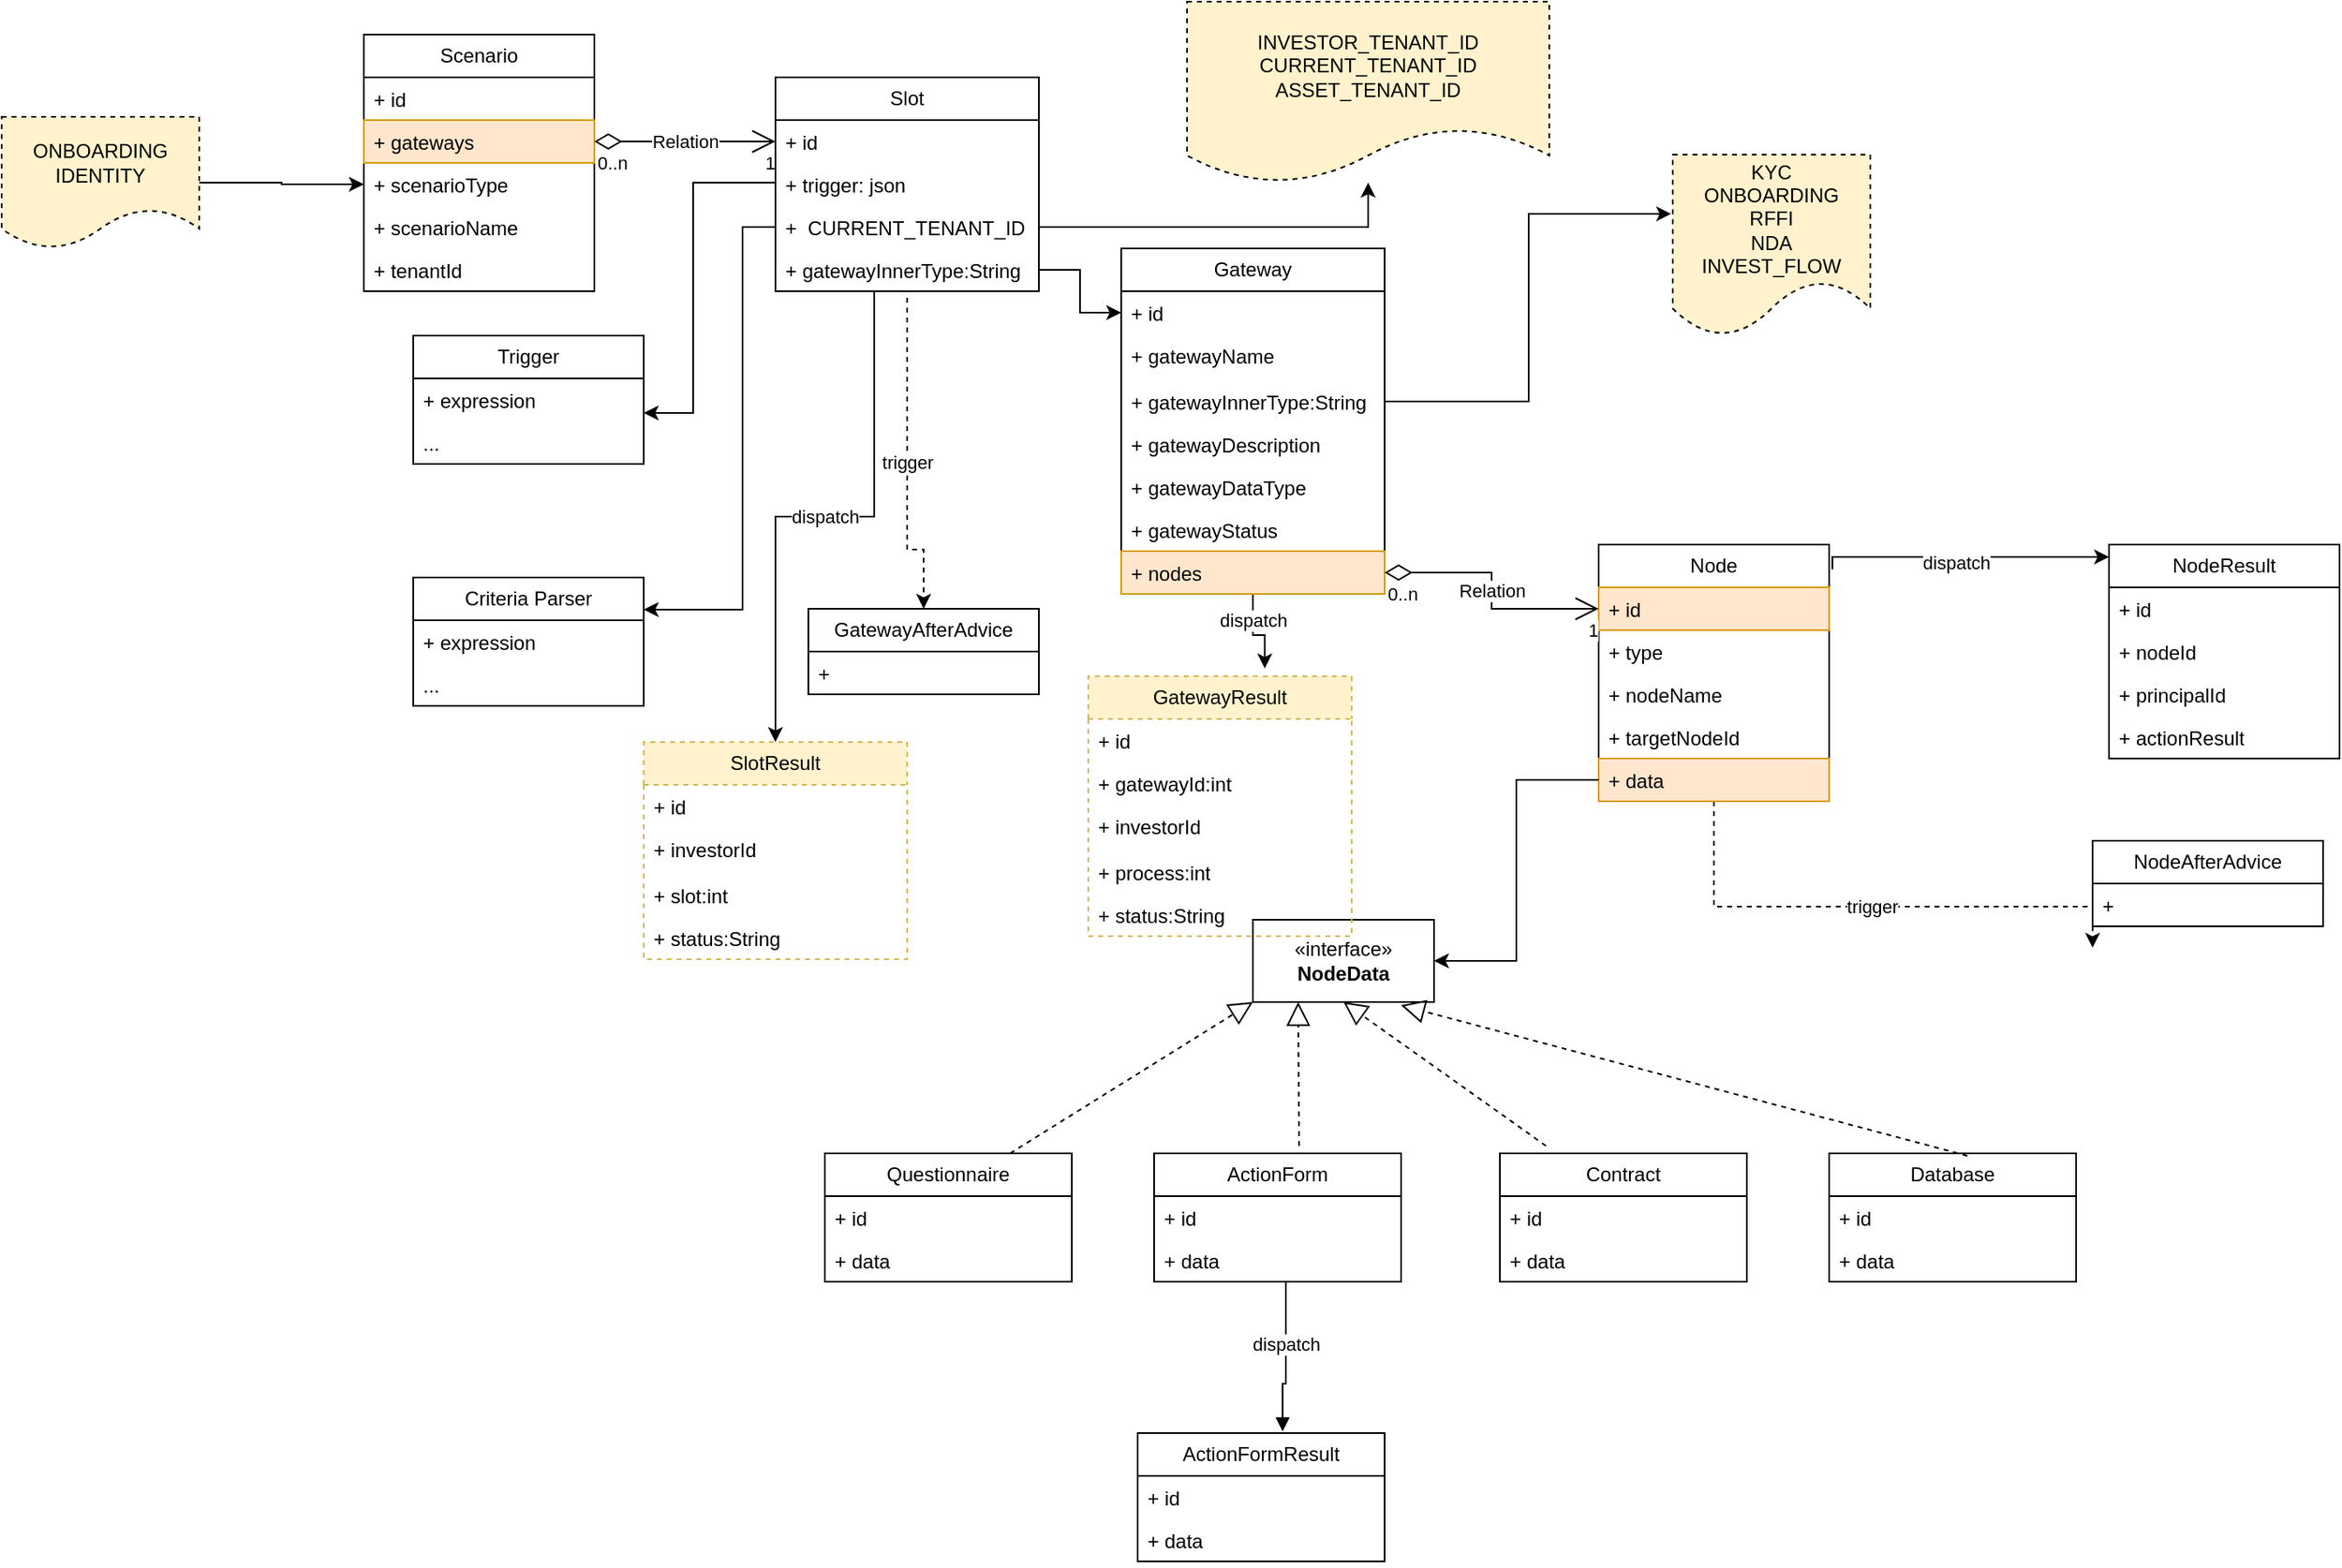 <mxfile version="21.1.5" type="github">
  <diagram name="Page-1" id="zkiOzuIirDhht_6JCu3d">
    <mxGraphModel dx="2222" dy="1709" grid="1" gridSize="10" guides="1" tooltips="1" connect="1" arrows="1" fold="1" page="1" pageScale="1" pageWidth="850" pageHeight="1100" math="0" shadow="0">
      <root>
        <mxCell id="0" />
        <mxCell id="1" parent="0" />
        <mxCell id="HiliEsV1Wk5pN1YROUXO-3" value="Scenario" style="swimlane;fontStyle=0;childLayout=stackLayout;horizontal=1;startSize=26;fillColor=none;horizontalStack=0;resizeParent=1;resizeParentMax=0;resizeLast=0;collapsible=1;marginBottom=0;whiteSpace=wrap;html=1;" vertex="1" parent="1">
          <mxGeometry x="-370" y="-10" width="140" height="156" as="geometry" />
        </mxCell>
        <mxCell id="HiliEsV1Wk5pN1YROUXO-4" value="+ id" style="text;strokeColor=none;fillColor=none;align=left;verticalAlign=top;spacingLeft=4;spacingRight=4;overflow=hidden;rotatable=0;points=[[0,0.5],[1,0.5]];portConstraint=eastwest;whiteSpace=wrap;html=1;" vertex="1" parent="HiliEsV1Wk5pN1YROUXO-3">
          <mxGeometry y="26" width="140" height="26" as="geometry" />
        </mxCell>
        <mxCell id="HiliEsV1Wk5pN1YROUXO-9" value="+&amp;nbsp;gateways" style="text;strokeColor=#d79b00;fillColor=#ffe6cc;align=left;verticalAlign=top;spacingLeft=4;spacingRight=4;overflow=hidden;rotatable=0;points=[[0,0.5],[1,0.5]];portConstraint=eastwest;whiteSpace=wrap;html=1;" vertex="1" parent="HiliEsV1Wk5pN1YROUXO-3">
          <mxGeometry y="52" width="140" height="26" as="geometry" />
        </mxCell>
        <mxCell id="HiliEsV1Wk5pN1YROUXO-5" value="+ scenarioType" style="text;strokeColor=none;fillColor=none;align=left;verticalAlign=top;spacingLeft=4;spacingRight=4;overflow=hidden;rotatable=0;points=[[0,0.5],[1,0.5]];portConstraint=eastwest;whiteSpace=wrap;html=1;" vertex="1" parent="HiliEsV1Wk5pN1YROUXO-3">
          <mxGeometry y="78" width="140" height="26" as="geometry" />
        </mxCell>
        <mxCell id="HiliEsV1Wk5pN1YROUXO-7" value="+ scenarioName" style="text;strokeColor=none;fillColor=none;align=left;verticalAlign=top;spacingLeft=4;spacingRight=4;overflow=hidden;rotatable=0;points=[[0,0.5],[1,0.5]];portConstraint=eastwest;whiteSpace=wrap;html=1;" vertex="1" parent="HiliEsV1Wk5pN1YROUXO-3">
          <mxGeometry y="104" width="140" height="26" as="geometry" />
        </mxCell>
        <mxCell id="HiliEsV1Wk5pN1YROUXO-6" value="+&amp;nbsp;tenantId" style="text;strokeColor=none;fillColor=none;align=left;verticalAlign=top;spacingLeft=4;spacingRight=4;overflow=hidden;rotatable=0;points=[[0,0.5],[1,0.5]];portConstraint=eastwest;whiteSpace=wrap;html=1;" vertex="1" parent="HiliEsV1Wk5pN1YROUXO-3">
          <mxGeometry y="130" width="140" height="26" as="geometry" />
        </mxCell>
        <mxCell id="HiliEsV1Wk5pN1YROUXO-122" value="trigger" style="edgeStyle=orthogonalEdgeStyle;rounded=0;orthogonalLoop=1;jettySize=auto;html=1;dashed=1;" edge="1" parent="1">
          <mxGeometry relative="1" as="geometry">
            <mxPoint x="-40" y="150" as="sourcePoint" />
            <mxPoint x="-30" y="339" as="targetPoint" />
            <Array as="points">
              <mxPoint x="-40" y="303" />
              <mxPoint x="-30" y="303" />
            </Array>
          </mxGeometry>
        </mxCell>
        <mxCell id="HiliEsV1Wk5pN1YROUXO-138" value="" style="edgeStyle=orthogonalEdgeStyle;rounded=0;orthogonalLoop=1;jettySize=auto;html=1;entryX=0.67;entryY=-0.03;entryDx=0;entryDy=0;entryPerimeter=0;" edge="1" parent="1" source="HiliEsV1Wk5pN1YROUXO-10" target="HiliEsV1Wk5pN1YROUXO-130">
          <mxGeometry relative="1" as="geometry" />
        </mxCell>
        <mxCell id="HiliEsV1Wk5pN1YROUXO-139" value="dispatch" style="edgeLabel;html=1;align=center;verticalAlign=middle;resizable=0;points=[];" vertex="1" connectable="0" parent="HiliEsV1Wk5pN1YROUXO-138">
          <mxGeometry x="-0.399" relative="1" as="geometry">
            <mxPoint as="offset" />
          </mxGeometry>
        </mxCell>
        <mxCell id="HiliEsV1Wk5pN1YROUXO-10" value="Gateway" style="swimlane;fontStyle=0;childLayout=stackLayout;horizontal=1;startSize=26;fillColor=none;horizontalStack=0;resizeParent=1;resizeParentMax=0;resizeLast=0;collapsible=1;marginBottom=0;whiteSpace=wrap;html=1;" vertex="1" parent="1">
          <mxGeometry x="90" y="120" width="160" height="210" as="geometry" />
        </mxCell>
        <mxCell id="HiliEsV1Wk5pN1YROUXO-11" value="+ id" style="text;strokeColor=none;fillColor=none;align=left;verticalAlign=top;spacingLeft=4;spacingRight=4;overflow=hidden;rotatable=0;points=[[0,0.5],[1,0.5]];portConstraint=eastwest;whiteSpace=wrap;html=1;" vertex="1" parent="HiliEsV1Wk5pN1YROUXO-10">
          <mxGeometry y="26" width="160" height="26" as="geometry" />
        </mxCell>
        <mxCell id="HiliEsV1Wk5pN1YROUXO-12" value="+ gatewayName" style="text;strokeColor=none;fillColor=none;align=left;verticalAlign=top;spacingLeft=4;spacingRight=4;overflow=hidden;rotatable=0;points=[[0,0.5],[1,0.5]];portConstraint=eastwest;whiteSpace=wrap;html=1;" vertex="1" parent="HiliEsV1Wk5pN1YROUXO-10">
          <mxGeometry y="52" width="160" height="28" as="geometry" />
        </mxCell>
        <mxCell id="HiliEsV1Wk5pN1YROUXO-13" value="+ gatewayInnerType:String" style="text;strokeColor=none;fillColor=none;align=left;verticalAlign=top;spacingLeft=4;spacingRight=4;overflow=hidden;rotatable=0;points=[[0,0.5],[1,0.5]];portConstraint=eastwest;whiteSpace=wrap;html=1;" vertex="1" parent="HiliEsV1Wk5pN1YROUXO-10">
          <mxGeometry y="80" width="160" height="26" as="geometry" />
        </mxCell>
        <mxCell id="HiliEsV1Wk5pN1YROUXO-14" value="+&amp;nbsp;gatewayDescription" style="text;strokeColor=none;fillColor=none;align=left;verticalAlign=top;spacingLeft=4;spacingRight=4;overflow=hidden;rotatable=0;points=[[0,0.5],[1,0.5]];portConstraint=eastwest;whiteSpace=wrap;html=1;" vertex="1" parent="HiliEsV1Wk5pN1YROUXO-10">
          <mxGeometry y="106" width="160" height="26" as="geometry" />
        </mxCell>
        <mxCell id="HiliEsV1Wk5pN1YROUXO-15" value="+&amp;nbsp;gatewayDataType" style="text;strokeColor=none;fillColor=none;align=left;verticalAlign=top;spacingLeft=4;spacingRight=4;overflow=hidden;rotatable=0;points=[[0,0.5],[1,0.5]];portConstraint=eastwest;whiteSpace=wrap;html=1;" vertex="1" parent="HiliEsV1Wk5pN1YROUXO-10">
          <mxGeometry y="132" width="160" height="26" as="geometry" />
        </mxCell>
        <mxCell id="HiliEsV1Wk5pN1YROUXO-75" value="+&amp;nbsp;gatewayStatus" style="text;strokeColor=none;fillColor=none;align=left;verticalAlign=top;spacingLeft=4;spacingRight=4;overflow=hidden;rotatable=0;points=[[0,0.5],[1,0.5]];portConstraint=eastwest;whiteSpace=wrap;html=1;" vertex="1" parent="HiliEsV1Wk5pN1YROUXO-10">
          <mxGeometry y="158" width="160" height="26" as="geometry" />
        </mxCell>
        <mxCell id="HiliEsV1Wk5pN1YROUXO-17" value="+&amp;nbsp;nodes" style="text;strokeColor=#d79b00;fillColor=#ffe6cc;align=left;verticalAlign=top;spacingLeft=4;spacingRight=4;overflow=hidden;rotatable=0;points=[[0,0.5],[1,0.5]];portConstraint=eastwest;whiteSpace=wrap;html=1;" vertex="1" parent="HiliEsV1Wk5pN1YROUXO-10">
          <mxGeometry y="184" width="160" height="26" as="geometry" />
        </mxCell>
        <mxCell id="HiliEsV1Wk5pN1YROUXO-100" style="edgeStyle=orthogonalEdgeStyle;rounded=0;orthogonalLoop=1;jettySize=auto;html=1;entryX=0;entryY=0.058;entryDx=0;entryDy=0;entryPerimeter=0;" edge="1" parent="1" target="HiliEsV1Wk5pN1YROUXO-65">
          <mxGeometry relative="1" as="geometry">
            <mxPoint x="522" y="315" as="sourcePoint" />
            <mxPoint x="680" y="365" as="targetPoint" />
            <Array as="points">
              <mxPoint x="522" y="308" />
            </Array>
          </mxGeometry>
        </mxCell>
        <mxCell id="HiliEsV1Wk5pN1YROUXO-102" value="dispatch" style="edgeLabel;html=1;align=center;verticalAlign=middle;resizable=0;points=[];" vertex="1" connectable="0" parent="HiliEsV1Wk5pN1YROUXO-100">
          <mxGeometry x="-0.063" y="-3" relative="1" as="geometry">
            <mxPoint as="offset" />
          </mxGeometry>
        </mxCell>
        <mxCell id="HiliEsV1Wk5pN1YROUXO-119" value="trigger" style="edgeStyle=orthogonalEdgeStyle;rounded=0;orthogonalLoop=1;jettySize=auto;html=1;entryX=0;entryY=0.5;entryDx=0;entryDy=0;dashed=1;" edge="1" parent="1" source="HiliEsV1Wk5pN1YROUXO-18">
          <mxGeometry relative="1" as="geometry">
            <mxPoint x="680" y="545" as="targetPoint" />
            <Array as="points">
              <mxPoint x="450" y="520" />
              <mxPoint x="680" y="520" />
            </Array>
          </mxGeometry>
        </mxCell>
        <mxCell id="HiliEsV1Wk5pN1YROUXO-18" value="Node" style="swimlane;fontStyle=0;childLayout=stackLayout;horizontal=1;startSize=26;fillColor=none;horizontalStack=0;resizeParent=1;resizeParentMax=0;resizeLast=0;collapsible=1;marginBottom=0;whiteSpace=wrap;html=1;" vertex="1" parent="1">
          <mxGeometry x="380" y="300" width="140" height="156" as="geometry" />
        </mxCell>
        <mxCell id="HiliEsV1Wk5pN1YROUXO-19" value="+ id" style="text;strokeColor=#d79b00;fillColor=#ffe6cc;align=left;verticalAlign=top;spacingLeft=4;spacingRight=4;overflow=hidden;rotatable=0;points=[[0,0.5],[1,0.5]];portConstraint=eastwest;whiteSpace=wrap;html=1;" vertex="1" parent="HiliEsV1Wk5pN1YROUXO-18">
          <mxGeometry y="26" width="140" height="26" as="geometry" />
        </mxCell>
        <mxCell id="HiliEsV1Wk5pN1YROUXO-20" value="+ type" style="text;strokeColor=none;fillColor=none;align=left;verticalAlign=top;spacingLeft=4;spacingRight=4;overflow=hidden;rotatable=0;points=[[0,0.5],[1,0.5]];portConstraint=eastwest;whiteSpace=wrap;html=1;" vertex="1" parent="HiliEsV1Wk5pN1YROUXO-18">
          <mxGeometry y="52" width="140" height="26" as="geometry" />
        </mxCell>
        <mxCell id="HiliEsV1Wk5pN1YROUXO-21" value="+ nodeName" style="text;strokeColor=none;fillColor=none;align=left;verticalAlign=top;spacingLeft=4;spacingRight=4;overflow=hidden;rotatable=0;points=[[0,0.5],[1,0.5]];portConstraint=eastwest;whiteSpace=wrap;html=1;" vertex="1" parent="HiliEsV1Wk5pN1YROUXO-18">
          <mxGeometry y="78" width="140" height="26" as="geometry" />
        </mxCell>
        <mxCell id="HiliEsV1Wk5pN1YROUXO-22" value="+&amp;nbsp;targetNodeId" style="text;strokeColor=none;fillColor=none;align=left;verticalAlign=top;spacingLeft=4;spacingRight=4;overflow=hidden;rotatable=0;points=[[0,0.5],[1,0.5]];portConstraint=eastwest;whiteSpace=wrap;html=1;" vertex="1" parent="HiliEsV1Wk5pN1YROUXO-18">
          <mxGeometry y="104" width="140" height="26" as="geometry" />
        </mxCell>
        <mxCell id="HiliEsV1Wk5pN1YROUXO-33" value="+ data" style="text;strokeColor=#d79b00;fillColor=#ffe6cc;align=left;verticalAlign=top;spacingLeft=4;spacingRight=4;overflow=hidden;rotatable=0;points=[[0,0.5],[1,0.5]];portConstraint=eastwest;whiteSpace=wrap;html=1;" vertex="1" parent="HiliEsV1Wk5pN1YROUXO-18">
          <mxGeometry y="130" width="140" height="26" as="geometry" />
        </mxCell>
        <mxCell id="HiliEsV1Wk5pN1YROUXO-26" value="Relation" style="endArrow=open;html=1;endSize=12;startArrow=diamondThin;startSize=14;startFill=0;edgeStyle=orthogonalEdgeStyle;rounded=0;exitX=1;exitY=0.5;exitDx=0;exitDy=0;entryX=0;entryY=0.5;entryDx=0;entryDy=0;" edge="1" parent="1" source="HiliEsV1Wk5pN1YROUXO-9" target="HiliEsV1Wk5pN1YROUXO-105">
          <mxGeometry relative="1" as="geometry">
            <mxPoint x="190" y="350" as="sourcePoint" />
            <mxPoint x="350" y="350" as="targetPoint" />
            <mxPoint as="offset" />
          </mxGeometry>
        </mxCell>
        <mxCell id="HiliEsV1Wk5pN1YROUXO-27" value="0..n" style="edgeLabel;resizable=0;html=1;align=left;verticalAlign=top;" connectable="0" vertex="1" parent="HiliEsV1Wk5pN1YROUXO-26">
          <mxGeometry x="-1" relative="1" as="geometry">
            <mxPoint as="offset" />
          </mxGeometry>
        </mxCell>
        <mxCell id="HiliEsV1Wk5pN1YROUXO-28" value="1" style="edgeLabel;resizable=0;html=1;align=right;verticalAlign=top;" connectable="0" vertex="1" parent="HiliEsV1Wk5pN1YROUXO-26">
          <mxGeometry x="1" relative="1" as="geometry" />
        </mxCell>
        <mxCell id="HiliEsV1Wk5pN1YROUXO-30" value="Relation" style="endArrow=open;html=1;endSize=12;startArrow=diamondThin;startSize=14;startFill=0;edgeStyle=orthogonalEdgeStyle;rounded=0;exitX=1;exitY=0.5;exitDx=0;exitDy=0;entryX=0;entryY=0.5;entryDx=0;entryDy=0;" edge="1" parent="1" source="HiliEsV1Wk5pN1YROUXO-17" target="HiliEsV1Wk5pN1YROUXO-19">
          <mxGeometry relative="1" as="geometry">
            <mxPoint x="140" y="530" as="sourcePoint" />
            <mxPoint x="300" y="530" as="targetPoint" />
          </mxGeometry>
        </mxCell>
        <mxCell id="HiliEsV1Wk5pN1YROUXO-31" value="0..n" style="edgeLabel;resizable=0;html=1;align=left;verticalAlign=top;" connectable="0" vertex="1" parent="HiliEsV1Wk5pN1YROUXO-30">
          <mxGeometry x="-1" relative="1" as="geometry" />
        </mxCell>
        <mxCell id="HiliEsV1Wk5pN1YROUXO-32" value="1" style="edgeLabel;resizable=0;html=1;align=right;verticalAlign=top;" connectable="0" vertex="1" parent="HiliEsV1Wk5pN1YROUXO-30">
          <mxGeometry x="1" relative="1" as="geometry" />
        </mxCell>
        <mxCell id="HiliEsV1Wk5pN1YROUXO-35" value="Questionnaire" style="swimlane;fontStyle=0;childLayout=stackLayout;horizontal=1;startSize=26;fillColor=none;horizontalStack=0;resizeParent=1;resizeParentMax=0;resizeLast=0;collapsible=1;marginBottom=0;whiteSpace=wrap;html=1;" vertex="1" parent="1">
          <mxGeometry x="-90" y="670" width="150" height="78" as="geometry" />
        </mxCell>
        <mxCell id="HiliEsV1Wk5pN1YROUXO-36" value="+ id" style="text;strokeColor=none;fillColor=none;align=left;verticalAlign=top;spacingLeft=4;spacingRight=4;overflow=hidden;rotatable=0;points=[[0,0.5],[1,0.5]];portConstraint=eastwest;whiteSpace=wrap;html=1;" vertex="1" parent="HiliEsV1Wk5pN1YROUXO-35">
          <mxGeometry y="26" width="150" height="26" as="geometry" />
        </mxCell>
        <mxCell id="HiliEsV1Wk5pN1YROUXO-41" value="+ data" style="text;strokeColor=none;fillColor=none;align=left;verticalAlign=top;spacingLeft=4;spacingRight=4;overflow=hidden;rotatable=0;points=[[0,0.5],[1,0.5]];portConstraint=eastwest;whiteSpace=wrap;html=1;" vertex="1" parent="HiliEsV1Wk5pN1YROUXO-35">
          <mxGeometry y="52" width="150" height="26" as="geometry" />
        </mxCell>
        <mxCell id="HiliEsV1Wk5pN1YROUXO-44" style="edgeStyle=orthogonalEdgeStyle;rounded=0;orthogonalLoop=1;jettySize=auto;html=1;entryX=1;entryY=0.5;entryDx=0;entryDy=0;" edge="1" parent="1" source="HiliEsV1Wk5pN1YROUXO-33" target="HiliEsV1Wk5pN1YROUXO-57">
          <mxGeometry relative="1" as="geometry">
            <mxPoint x="340" y="669" as="targetPoint" />
          </mxGeometry>
        </mxCell>
        <mxCell id="HiliEsV1Wk5pN1YROUXO-45" value="ActionForm" style="swimlane;fontStyle=0;childLayout=stackLayout;horizontal=1;startSize=26;fillColor=none;horizontalStack=0;resizeParent=1;resizeParentMax=0;resizeLast=0;collapsible=1;marginBottom=0;whiteSpace=wrap;html=1;" vertex="1" parent="1">
          <mxGeometry x="110" y="670" width="150" height="78" as="geometry" />
        </mxCell>
        <mxCell id="HiliEsV1Wk5pN1YROUXO-46" value="+ id" style="text;strokeColor=none;fillColor=none;align=left;verticalAlign=top;spacingLeft=4;spacingRight=4;overflow=hidden;rotatable=0;points=[[0,0.5],[1,0.5]];portConstraint=eastwest;whiteSpace=wrap;html=1;" vertex="1" parent="HiliEsV1Wk5pN1YROUXO-45">
          <mxGeometry y="26" width="150" height="26" as="geometry" />
        </mxCell>
        <mxCell id="HiliEsV1Wk5pN1YROUXO-47" value="+ data" style="text;strokeColor=none;fillColor=none;align=left;verticalAlign=top;spacingLeft=4;spacingRight=4;overflow=hidden;rotatable=0;points=[[0,0.5],[1,0.5]];portConstraint=eastwest;whiteSpace=wrap;html=1;" vertex="1" parent="HiliEsV1Wk5pN1YROUXO-45">
          <mxGeometry y="52" width="150" height="26" as="geometry" />
        </mxCell>
        <mxCell id="HiliEsV1Wk5pN1YROUXO-48" value="Contract" style="swimlane;fontStyle=0;childLayout=stackLayout;horizontal=1;startSize=26;fillColor=none;horizontalStack=0;resizeParent=1;resizeParentMax=0;resizeLast=0;collapsible=1;marginBottom=0;whiteSpace=wrap;html=1;" vertex="1" parent="1">
          <mxGeometry x="320" y="670" width="150" height="78" as="geometry" />
        </mxCell>
        <mxCell id="HiliEsV1Wk5pN1YROUXO-49" value="+ id" style="text;strokeColor=none;fillColor=none;align=left;verticalAlign=top;spacingLeft=4;spacingRight=4;overflow=hidden;rotatable=0;points=[[0,0.5],[1,0.5]];portConstraint=eastwest;whiteSpace=wrap;html=1;" vertex="1" parent="HiliEsV1Wk5pN1YROUXO-48">
          <mxGeometry y="26" width="150" height="26" as="geometry" />
        </mxCell>
        <mxCell id="HiliEsV1Wk5pN1YROUXO-50" value="+ data" style="text;strokeColor=none;fillColor=none;align=left;verticalAlign=top;spacingLeft=4;spacingRight=4;overflow=hidden;rotatable=0;points=[[0,0.5],[1,0.5]];portConstraint=eastwest;whiteSpace=wrap;html=1;" vertex="1" parent="HiliEsV1Wk5pN1YROUXO-48">
          <mxGeometry y="52" width="150" height="26" as="geometry" />
        </mxCell>
        <mxCell id="HiliEsV1Wk5pN1YROUXO-56" value="" style="endArrow=block;dashed=1;endFill=0;endSize=12;html=1;rounded=0;exitX=0.75;exitY=0;exitDx=0;exitDy=0;entryX=0;entryY=1;entryDx=0;entryDy=0;" edge="1" parent="1" source="HiliEsV1Wk5pN1YROUXO-35" target="HiliEsV1Wk5pN1YROUXO-57">
          <mxGeometry width="160" relative="1" as="geometry">
            <mxPoint x="80" y="740" as="sourcePoint" />
            <mxPoint x="240" y="740" as="targetPoint" />
          </mxGeometry>
        </mxCell>
        <mxCell id="HiliEsV1Wk5pN1YROUXO-57" value="«interface»&lt;br&gt;&lt;b&gt;NodeData&lt;/b&gt;" style="html=1;whiteSpace=wrap;" vertex="1" parent="1">
          <mxGeometry x="170" y="528" width="110" height="50" as="geometry" />
        </mxCell>
        <mxCell id="HiliEsV1Wk5pN1YROUXO-58" value="" style="endArrow=block;dashed=1;endFill=0;endSize=12;html=1;rounded=0;exitX=0.587;exitY=-0.058;exitDx=0;exitDy=0;exitPerimeter=0;entryX=0.25;entryY=1;entryDx=0;entryDy=0;" edge="1" parent="1" source="HiliEsV1Wk5pN1YROUXO-45" target="HiliEsV1Wk5pN1YROUXO-57">
          <mxGeometry width="160" relative="1" as="geometry">
            <mxPoint x="238" y="690" as="sourcePoint" />
            <mxPoint x="189" y="806" as="targetPoint" />
          </mxGeometry>
        </mxCell>
        <mxCell id="HiliEsV1Wk5pN1YROUXO-60" value="" style="endArrow=block;dashed=1;endFill=0;endSize=12;html=1;rounded=0;entryX=0.5;entryY=1;entryDx=0;entryDy=0;exitX=0.187;exitY=-0.058;exitDx=0;exitDy=0;exitPerimeter=0;" edge="1" parent="1" source="HiliEsV1Wk5pN1YROUXO-48" target="HiliEsV1Wk5pN1YROUXO-57">
          <mxGeometry width="160" relative="1" as="geometry">
            <mxPoint x="259" y="691" as="sourcePoint" />
            <mxPoint x="279" y="810" as="targetPoint" />
          </mxGeometry>
        </mxCell>
        <mxCell id="HiliEsV1Wk5pN1YROUXO-61" value="Database" style="swimlane;fontStyle=0;childLayout=stackLayout;horizontal=1;startSize=26;fillColor=none;horizontalStack=0;resizeParent=1;resizeParentMax=0;resizeLast=0;collapsible=1;marginBottom=0;whiteSpace=wrap;html=1;" vertex="1" parent="1">
          <mxGeometry x="520" y="670" width="150" height="78" as="geometry" />
        </mxCell>
        <mxCell id="HiliEsV1Wk5pN1YROUXO-62" value="+ id" style="text;strokeColor=none;fillColor=none;align=left;verticalAlign=top;spacingLeft=4;spacingRight=4;overflow=hidden;rotatable=0;points=[[0,0.5],[1,0.5]];portConstraint=eastwest;whiteSpace=wrap;html=1;" vertex="1" parent="HiliEsV1Wk5pN1YROUXO-61">
          <mxGeometry y="26" width="150" height="26" as="geometry" />
        </mxCell>
        <mxCell id="HiliEsV1Wk5pN1YROUXO-63" value="+ data" style="text;strokeColor=none;fillColor=none;align=left;verticalAlign=top;spacingLeft=4;spacingRight=4;overflow=hidden;rotatable=0;points=[[0,0.5],[1,0.5]];portConstraint=eastwest;whiteSpace=wrap;html=1;" vertex="1" parent="HiliEsV1Wk5pN1YROUXO-61">
          <mxGeometry y="52" width="150" height="26" as="geometry" />
        </mxCell>
        <mxCell id="HiliEsV1Wk5pN1YROUXO-64" value="" style="endArrow=block;dashed=1;endFill=0;endSize=12;html=1;rounded=0;exitX=0.56;exitY=0.019;exitDx=0;exitDy=0;exitPerimeter=0;" edge="1" parent="1" source="HiliEsV1Wk5pN1YROUXO-61">
          <mxGeometry width="160" relative="1" as="geometry">
            <mxPoint x="287" y="690" as="sourcePoint" />
            <mxPoint x="260" y="580" as="targetPoint" />
          </mxGeometry>
        </mxCell>
        <mxCell id="HiliEsV1Wk5pN1YROUXO-65" value="NodeResult" style="swimlane;fontStyle=0;childLayout=stackLayout;horizontal=1;startSize=26;fillColor=none;horizontalStack=0;resizeParent=1;resizeParentMax=0;resizeLast=0;collapsible=1;marginBottom=0;whiteSpace=wrap;html=1;" vertex="1" parent="1">
          <mxGeometry x="690" y="300" width="140" height="130" as="geometry" />
        </mxCell>
        <mxCell id="HiliEsV1Wk5pN1YROUXO-66" value="+ id" style="text;strokeColor=none;fillColor=none;align=left;verticalAlign=top;spacingLeft=4;spacingRight=4;overflow=hidden;rotatable=0;points=[[0,0.5],[1,0.5]];portConstraint=eastwest;whiteSpace=wrap;html=1;" vertex="1" parent="HiliEsV1Wk5pN1YROUXO-65">
          <mxGeometry y="26" width="140" height="26" as="geometry" />
        </mxCell>
        <mxCell id="HiliEsV1Wk5pN1YROUXO-67" value="+ nodeId" style="text;align=left;verticalAlign=top;spacingLeft=4;spacingRight=4;overflow=hidden;rotatable=0;points=[[0,0.5],[1,0.5]];portConstraint=eastwest;whiteSpace=wrap;html=1;" vertex="1" parent="HiliEsV1Wk5pN1YROUXO-65">
          <mxGeometry y="52" width="140" height="26" as="geometry" />
        </mxCell>
        <mxCell id="HiliEsV1Wk5pN1YROUXO-68" value="+ principalId" style="text;strokeColor=none;fillColor=none;align=left;verticalAlign=top;spacingLeft=4;spacingRight=4;overflow=hidden;rotatable=0;points=[[0,0.5],[1,0.5]];portConstraint=eastwest;whiteSpace=wrap;html=1;" vertex="1" parent="HiliEsV1Wk5pN1YROUXO-65">
          <mxGeometry y="78" width="140" height="26" as="geometry" />
        </mxCell>
        <mxCell id="HiliEsV1Wk5pN1YROUXO-70" value="+&amp;nbsp;actionResult" style="text;strokeColor=none;fillColor=none;align=left;verticalAlign=top;spacingLeft=4;spacingRight=4;overflow=hidden;rotatable=0;points=[[0,0.5],[1,0.5]];portConstraint=eastwest;whiteSpace=wrap;html=1;" vertex="1" parent="HiliEsV1Wk5pN1YROUXO-65">
          <mxGeometry y="104" width="140" height="26" as="geometry" />
        </mxCell>
        <mxCell id="HiliEsV1Wk5pN1YROUXO-76" value="ActionFormResult" style="swimlane;fontStyle=0;childLayout=stackLayout;horizontal=1;startSize=26;fillColor=none;horizontalStack=0;resizeParent=1;resizeParentMax=0;resizeLast=0;collapsible=1;marginBottom=0;whiteSpace=wrap;html=1;" vertex="1" parent="1">
          <mxGeometry x="100" y="840" width="150" height="78" as="geometry" />
        </mxCell>
        <mxCell id="HiliEsV1Wk5pN1YROUXO-77" value="+ id" style="text;strokeColor=none;fillColor=none;align=left;verticalAlign=top;spacingLeft=4;spacingRight=4;overflow=hidden;rotatable=0;points=[[0,0.5],[1,0.5]];portConstraint=eastwest;whiteSpace=wrap;html=1;" vertex="1" parent="HiliEsV1Wk5pN1YROUXO-76">
          <mxGeometry y="26" width="150" height="26" as="geometry" />
        </mxCell>
        <mxCell id="HiliEsV1Wk5pN1YROUXO-78" value="+ data" style="text;strokeColor=none;fillColor=none;align=left;verticalAlign=top;spacingLeft=4;spacingRight=4;overflow=hidden;rotatable=0;points=[[0,0.5],[1,0.5]];portConstraint=eastwest;whiteSpace=wrap;html=1;" vertex="1" parent="HiliEsV1Wk5pN1YROUXO-76">
          <mxGeometry y="52" width="150" height="26" as="geometry" />
        </mxCell>
        <mxCell id="HiliEsV1Wk5pN1YROUXO-79" value="dispatch" style="html=1;verticalAlign=bottom;endArrow=block;edgeStyle=elbowEdgeStyle;elbow=vertical;curved=0;rounded=0;entryX=0.587;entryY=-0.013;entryDx=0;entryDy=0;entryPerimeter=0;" edge="1" parent="1" target="HiliEsV1Wk5pN1YROUXO-76">
          <mxGeometry width="80" relative="1" as="geometry">
            <mxPoint x="190" y="748" as="sourcePoint" />
            <mxPoint x="300" y="750" as="targetPoint" />
            <Array as="points">
              <mxPoint x="190" y="810" />
              <mxPoint x="190" y="770" />
            </Array>
          </mxGeometry>
        </mxCell>
        <mxCell id="HiliEsV1Wk5pN1YROUXO-95" style="edgeStyle=orthogonalEdgeStyle;rounded=0;orthogonalLoop=1;jettySize=auto;html=1;entryX=0;entryY=0.5;entryDx=0;entryDy=0;" edge="1" parent="1" source="HiliEsV1Wk5pN1YROUXO-82" target="HiliEsV1Wk5pN1YROUXO-5">
          <mxGeometry relative="1" as="geometry" />
        </mxCell>
        <mxCell id="HiliEsV1Wk5pN1YROUXO-82" value="ONBOARDING&lt;br&gt;IDENTITY" style="shape=document;whiteSpace=wrap;html=1;boundedLbl=1;fillColor=#fff2cc;strokeColor=default;dashed=1;" vertex="1" parent="1">
          <mxGeometry x="-590" y="40" width="120" height="80" as="geometry" />
        </mxCell>
        <mxCell id="HiliEsV1Wk5pN1YROUXO-83" value="Trigger" style="swimlane;fontStyle=0;childLayout=stackLayout;horizontal=1;startSize=26;fillColor=none;horizontalStack=0;resizeParent=1;resizeParentMax=0;resizeLast=0;collapsible=1;marginBottom=0;whiteSpace=wrap;html=1;" vertex="1" parent="1">
          <mxGeometry x="-340" y="173" width="140" height="78" as="geometry" />
        </mxCell>
        <mxCell id="HiliEsV1Wk5pN1YROUXO-85" value="+ expression" style="text;strokeColor=none;fillColor=none;align=left;verticalAlign=top;spacingLeft=4;spacingRight=4;overflow=hidden;rotatable=0;points=[[0,0.5],[1,0.5]];portConstraint=eastwest;whiteSpace=wrap;html=1;" vertex="1" parent="HiliEsV1Wk5pN1YROUXO-83">
          <mxGeometry y="26" width="140" height="26" as="geometry" />
        </mxCell>
        <mxCell id="HiliEsV1Wk5pN1YROUXO-86" value="..." style="text;strokeColor=none;fillColor=none;align=left;verticalAlign=top;spacingLeft=4;spacingRight=4;overflow=hidden;rotatable=0;points=[[0,0.5],[1,0.5]];portConstraint=eastwest;whiteSpace=wrap;html=1;" vertex="1" parent="HiliEsV1Wk5pN1YROUXO-83">
          <mxGeometry y="52" width="140" height="26" as="geometry" />
        </mxCell>
        <mxCell id="HiliEsV1Wk5pN1YROUXO-87" style="edgeStyle=orthogonalEdgeStyle;rounded=0;orthogonalLoop=1;jettySize=auto;html=1;exitX=0;exitY=0.5;exitDx=0;exitDy=0;" edge="1" parent="1" source="HiliEsV1Wk5pN1YROUXO-107" target="HiliEsV1Wk5pN1YROUXO-85">
          <mxGeometry relative="1" as="geometry">
            <mxPoint x="-180" y="259" as="sourcePoint" />
            <mxPoint x="-230.0" y="212" as="targetPoint" />
            <Array as="points">
              <mxPoint x="-170" y="80" />
              <mxPoint x="-170" y="220" />
            </Array>
          </mxGeometry>
        </mxCell>
        <mxCell id="HiliEsV1Wk5pN1YROUXO-148" value="dispatch" style="edgeStyle=orthogonalEdgeStyle;rounded=0;orthogonalLoop=1;jettySize=auto;html=1;entryX=0.5;entryY=0;entryDx=0;entryDy=0;" edge="1" parent="1" source="HiliEsV1Wk5pN1YROUXO-104" target="HiliEsV1Wk5pN1YROUXO-142">
          <mxGeometry relative="1" as="geometry">
            <Array as="points">
              <mxPoint x="-60" y="283" />
              <mxPoint x="-120" y="283" />
            </Array>
          </mxGeometry>
        </mxCell>
        <mxCell id="HiliEsV1Wk5pN1YROUXO-104" value="Slot" style="swimlane;fontStyle=0;childLayout=stackLayout;horizontal=1;startSize=26;fillColor=none;horizontalStack=0;resizeParent=1;resizeParentMax=0;resizeLast=0;collapsible=1;marginBottom=0;whiteSpace=wrap;html=1;" vertex="1" parent="1">
          <mxGeometry x="-120" y="16" width="160" height="130" as="geometry" />
        </mxCell>
        <mxCell id="HiliEsV1Wk5pN1YROUXO-105" value="+ id" style="text;strokeColor=none;fillColor=none;align=left;verticalAlign=top;spacingLeft=4;spacingRight=4;overflow=hidden;rotatable=0;points=[[0,0.5],[1,0.5]];portConstraint=eastwest;whiteSpace=wrap;html=1;" vertex="1" parent="HiliEsV1Wk5pN1YROUXO-104">
          <mxGeometry y="26" width="160" height="26" as="geometry" />
        </mxCell>
        <mxCell id="HiliEsV1Wk5pN1YROUXO-107" value="+ trigger: json" style="text;strokeColor=none;fillColor=none;align=left;verticalAlign=top;spacingLeft=4;spacingRight=4;overflow=hidden;rotatable=0;points=[[0,0.5],[1,0.5]];portConstraint=eastwest;whiteSpace=wrap;html=1;" vertex="1" parent="HiliEsV1Wk5pN1YROUXO-104">
          <mxGeometry y="52" width="160" height="26" as="geometry" />
        </mxCell>
        <mxCell id="HiliEsV1Wk5pN1YROUXO-106" value="+&amp;nbsp; CURRENT_TENANT_ID" style="text;strokeColor=none;fillColor=none;align=left;verticalAlign=top;spacingLeft=4;spacingRight=4;overflow=hidden;rotatable=0;points=[[0,0.5],[1,0.5]];portConstraint=eastwest;whiteSpace=wrap;html=1;" vertex="1" parent="HiliEsV1Wk5pN1YROUXO-104">
          <mxGeometry y="78" width="160" height="26" as="geometry" />
        </mxCell>
        <mxCell id="HiliEsV1Wk5pN1YROUXO-111" value="+ gatewayInnerType:String" style="text;strokeColor=none;fillColor=none;align=left;verticalAlign=top;spacingLeft=4;spacingRight=4;overflow=hidden;rotatable=0;points=[[0,0.5],[1,0.5]];portConstraint=eastwest;whiteSpace=wrap;html=1;" vertex="1" parent="HiliEsV1Wk5pN1YROUXO-104">
          <mxGeometry y="104" width="160" height="26" as="geometry" />
        </mxCell>
        <mxCell id="HiliEsV1Wk5pN1YROUXO-108" style="edgeStyle=orthogonalEdgeStyle;rounded=0;orthogonalLoop=1;jettySize=auto;html=1;entryX=0;entryY=0.5;entryDx=0;entryDy=0;exitX=1;exitY=0.5;exitDx=0;exitDy=0;" edge="1" parent="1" source="HiliEsV1Wk5pN1YROUXO-111" target="HiliEsV1Wk5pN1YROUXO-11">
          <mxGeometry relative="1" as="geometry" />
        </mxCell>
        <mxCell id="HiliEsV1Wk5pN1YROUXO-112" value="KYC&lt;br&gt;ONBOARDING&lt;br&gt;RFFI&lt;br&gt;NDA&lt;br&gt;INVEST_FLOW" style="shape=document;whiteSpace=wrap;html=1;boundedLbl=1;fillColor=#fff2cc;strokeColor=default;dashed=1;" vertex="1" parent="1">
          <mxGeometry x="425" y="63" width="120" height="110" as="geometry" />
        </mxCell>
        <mxCell id="HiliEsV1Wk5pN1YROUXO-113" style="edgeStyle=orthogonalEdgeStyle;rounded=0;orthogonalLoop=1;jettySize=auto;html=1;entryX=-0.008;entryY=0.327;entryDx=0;entryDy=0;entryPerimeter=0;" edge="1" parent="1" source="HiliEsV1Wk5pN1YROUXO-13" target="HiliEsV1Wk5pN1YROUXO-112">
          <mxGeometry relative="1" as="geometry" />
        </mxCell>
        <mxCell id="HiliEsV1Wk5pN1YROUXO-114" value="NodeAfterAdvice" style="swimlane;fontStyle=0;childLayout=stackLayout;horizontal=1;startSize=26;fillColor=none;horizontalStack=0;resizeParent=1;resizeParentMax=0;resizeLast=0;collapsible=1;marginBottom=0;whiteSpace=wrap;html=1;" vertex="1" parent="1">
          <mxGeometry x="680" y="480" width="140" height="52" as="geometry" />
        </mxCell>
        <mxCell id="HiliEsV1Wk5pN1YROUXO-115" value="+&amp;nbsp;" style="text;strokeColor=none;fillColor=none;align=left;verticalAlign=top;spacingLeft=4;spacingRight=4;overflow=hidden;rotatable=0;points=[[0,0.5],[1,0.5]];portConstraint=eastwest;whiteSpace=wrap;html=1;" vertex="1" parent="HiliEsV1Wk5pN1YROUXO-114">
          <mxGeometry y="26" width="140" height="26" as="geometry" />
        </mxCell>
        <mxCell id="HiliEsV1Wk5pN1YROUXO-120" value="GatewayAfterAdvice" style="swimlane;fontStyle=0;childLayout=stackLayout;horizontal=1;startSize=26;fillColor=none;horizontalStack=0;resizeParent=1;resizeParentMax=0;resizeLast=0;collapsible=1;marginBottom=0;whiteSpace=wrap;html=1;" vertex="1" parent="1">
          <mxGeometry x="-100" y="339" width="140" height="52" as="geometry" />
        </mxCell>
        <mxCell id="HiliEsV1Wk5pN1YROUXO-121" value="+&amp;nbsp;" style="text;strokeColor=none;fillColor=none;align=left;verticalAlign=top;spacingLeft=4;spacingRight=4;overflow=hidden;rotatable=0;points=[[0,0.5],[1,0.5]];portConstraint=eastwest;whiteSpace=wrap;html=1;" vertex="1" parent="HiliEsV1Wk5pN1YROUXO-120">
          <mxGeometry y="26" width="140" height="26" as="geometry" />
        </mxCell>
        <mxCell id="HiliEsV1Wk5pN1YROUXO-123" value="INVESTOR_TENANT_ID&lt;br&gt;CURRENT_TENANT_ID&lt;br&gt;ASSET_TENANT_ID" style="shape=document;whiteSpace=wrap;html=1;boundedLbl=1;fillColor=#fff2cc;strokeColor=default;dashed=1;" vertex="1" parent="1">
          <mxGeometry x="130" y="-30" width="220" height="110" as="geometry" />
        </mxCell>
        <mxCell id="HiliEsV1Wk5pN1YROUXO-124" style="edgeStyle=orthogonalEdgeStyle;rounded=0;orthogonalLoop=1;jettySize=auto;html=1;" edge="1" parent="1" source="HiliEsV1Wk5pN1YROUXO-106" target="HiliEsV1Wk5pN1YROUXO-123">
          <mxGeometry relative="1" as="geometry" />
        </mxCell>
        <mxCell id="HiliEsV1Wk5pN1YROUXO-126" value="Criteria Parser" style="swimlane;fontStyle=0;childLayout=stackLayout;horizontal=1;startSize=26;fillColor=none;horizontalStack=0;resizeParent=1;resizeParentMax=0;resizeLast=0;collapsible=1;marginBottom=0;whiteSpace=wrap;html=1;" vertex="1" parent="1">
          <mxGeometry x="-340" y="320" width="140" height="78" as="geometry" />
        </mxCell>
        <mxCell id="HiliEsV1Wk5pN1YROUXO-127" value="+ expression" style="text;strokeColor=none;fillColor=none;align=left;verticalAlign=top;spacingLeft=4;spacingRight=4;overflow=hidden;rotatable=0;points=[[0,0.5],[1,0.5]];portConstraint=eastwest;whiteSpace=wrap;html=1;" vertex="1" parent="HiliEsV1Wk5pN1YROUXO-126">
          <mxGeometry y="26" width="140" height="26" as="geometry" />
        </mxCell>
        <mxCell id="HiliEsV1Wk5pN1YROUXO-128" value="..." style="text;strokeColor=none;fillColor=none;align=left;verticalAlign=top;spacingLeft=4;spacingRight=4;overflow=hidden;rotatable=0;points=[[0,0.5],[1,0.5]];portConstraint=eastwest;whiteSpace=wrap;html=1;" vertex="1" parent="HiliEsV1Wk5pN1YROUXO-126">
          <mxGeometry y="52" width="140" height="26" as="geometry" />
        </mxCell>
        <mxCell id="HiliEsV1Wk5pN1YROUXO-129" style="edgeStyle=orthogonalEdgeStyle;rounded=0;orthogonalLoop=1;jettySize=auto;html=1;entryX=1;entryY=0.25;entryDx=0;entryDy=0;" edge="1" parent="1" source="HiliEsV1Wk5pN1YROUXO-106" target="HiliEsV1Wk5pN1YROUXO-126">
          <mxGeometry relative="1" as="geometry">
            <Array as="points">
              <mxPoint x="-140" y="107" />
              <mxPoint x="-140" y="340" />
            </Array>
          </mxGeometry>
        </mxCell>
        <mxCell id="HiliEsV1Wk5pN1YROUXO-130" value="GatewayResult" style="swimlane;fontStyle=0;childLayout=stackLayout;horizontal=1;startSize=26;fillColor=#fff2cc;horizontalStack=0;resizeParent=1;resizeParentMax=0;resizeLast=0;collapsible=1;marginBottom=0;whiteSpace=wrap;html=1;dashed=1;strokeColor=#d6b656;" vertex="1" parent="1">
          <mxGeometry x="70" y="380" width="160" height="158" as="geometry" />
        </mxCell>
        <mxCell id="HiliEsV1Wk5pN1YROUXO-131" value="+ id" style="text;strokeColor=none;fillColor=none;align=left;verticalAlign=top;spacingLeft=4;spacingRight=4;overflow=hidden;rotatable=0;points=[[0,0.5],[1,0.5]];portConstraint=eastwest;whiteSpace=wrap;html=1;" vertex="1" parent="HiliEsV1Wk5pN1YROUXO-130">
          <mxGeometry y="26" width="160" height="26" as="geometry" />
        </mxCell>
        <mxCell id="HiliEsV1Wk5pN1YROUXO-133" value="+ gatewayId:int" style="text;strokeColor=none;fillColor=none;align=left;verticalAlign=top;spacingLeft=4;spacingRight=4;overflow=hidden;rotatable=0;points=[[0,0.5],[1,0.5]];portConstraint=eastwest;whiteSpace=wrap;html=1;" vertex="1" parent="HiliEsV1Wk5pN1YROUXO-130">
          <mxGeometry y="52" width="160" height="26" as="geometry" />
        </mxCell>
        <mxCell id="HiliEsV1Wk5pN1YROUXO-132" value="+ investorId" style="text;strokeColor=none;fillColor=none;align=left;verticalAlign=top;spacingLeft=4;spacingRight=4;overflow=hidden;rotatable=0;points=[[0,0.5],[1,0.5]];portConstraint=eastwest;whiteSpace=wrap;html=1;" vertex="1" parent="HiliEsV1Wk5pN1YROUXO-130">
          <mxGeometry y="78" width="160" height="28" as="geometry" />
        </mxCell>
        <mxCell id="HiliEsV1Wk5pN1YROUXO-140" value="+ process:int" style="text;strokeColor=none;fillColor=none;align=left;verticalAlign=top;spacingLeft=4;spacingRight=4;overflow=hidden;rotatable=0;points=[[0,0.5],[1,0.5]];portConstraint=eastwest;whiteSpace=wrap;html=1;" vertex="1" parent="HiliEsV1Wk5pN1YROUXO-130">
          <mxGeometry y="106" width="160" height="26" as="geometry" />
        </mxCell>
        <mxCell id="HiliEsV1Wk5pN1YROUXO-141" value="+ status:String" style="text;strokeColor=none;fillColor=none;align=left;verticalAlign=top;spacingLeft=4;spacingRight=4;overflow=hidden;rotatable=0;points=[[0,0.5],[1,0.5]];portConstraint=eastwest;whiteSpace=wrap;html=1;" vertex="1" parent="HiliEsV1Wk5pN1YROUXO-130">
          <mxGeometry y="132" width="160" height="26" as="geometry" />
        </mxCell>
        <mxCell id="HiliEsV1Wk5pN1YROUXO-142" value="SlotResult" style="swimlane;fontStyle=0;childLayout=stackLayout;horizontal=1;startSize=26;fillColor=#fff2cc;horizontalStack=0;resizeParent=1;resizeParentMax=0;resizeLast=0;collapsible=1;marginBottom=0;whiteSpace=wrap;html=1;dashed=1;strokeColor=#d6b656;" vertex="1" parent="1">
          <mxGeometry x="-200" y="420" width="160" height="132" as="geometry" />
        </mxCell>
        <mxCell id="HiliEsV1Wk5pN1YROUXO-143" value="+ id" style="text;strokeColor=none;fillColor=none;align=left;verticalAlign=top;spacingLeft=4;spacingRight=4;overflow=hidden;rotatable=0;points=[[0,0.5],[1,0.5]];portConstraint=eastwest;whiteSpace=wrap;html=1;" vertex="1" parent="HiliEsV1Wk5pN1YROUXO-142">
          <mxGeometry y="26" width="160" height="26" as="geometry" />
        </mxCell>
        <mxCell id="HiliEsV1Wk5pN1YROUXO-145" value="+ investorId" style="text;strokeColor=none;fillColor=none;align=left;verticalAlign=top;spacingLeft=4;spacingRight=4;overflow=hidden;rotatable=0;points=[[0,0.5],[1,0.5]];portConstraint=eastwest;whiteSpace=wrap;html=1;" vertex="1" parent="HiliEsV1Wk5pN1YROUXO-142">
          <mxGeometry y="52" width="160" height="28" as="geometry" />
        </mxCell>
        <mxCell id="HiliEsV1Wk5pN1YROUXO-146" value="+ slot:int" style="text;strokeColor=none;fillColor=none;align=left;verticalAlign=top;spacingLeft=4;spacingRight=4;overflow=hidden;rotatable=0;points=[[0,0.5],[1,0.5]];portConstraint=eastwest;whiteSpace=wrap;html=1;" vertex="1" parent="HiliEsV1Wk5pN1YROUXO-142">
          <mxGeometry y="80" width="160" height="26" as="geometry" />
        </mxCell>
        <mxCell id="HiliEsV1Wk5pN1YROUXO-147" value="+ status:String" style="text;strokeColor=none;fillColor=none;align=left;verticalAlign=top;spacingLeft=4;spacingRight=4;overflow=hidden;rotatable=0;points=[[0,0.5],[1,0.5]];portConstraint=eastwest;whiteSpace=wrap;html=1;" vertex="1" parent="HiliEsV1Wk5pN1YROUXO-142">
          <mxGeometry y="106" width="160" height="26" as="geometry" />
        </mxCell>
      </root>
    </mxGraphModel>
  </diagram>
</mxfile>
